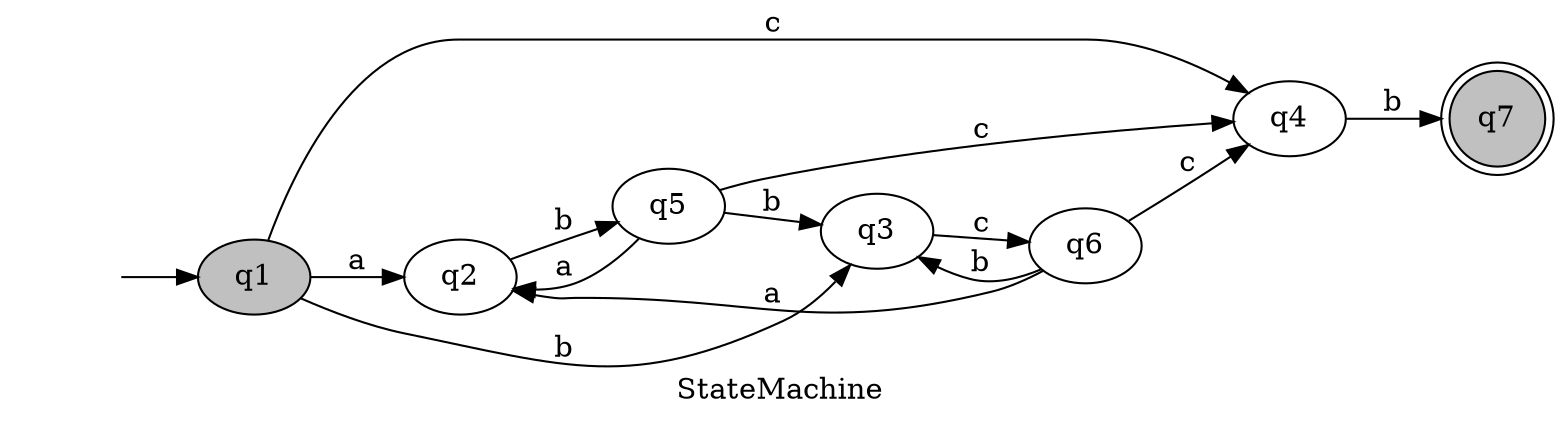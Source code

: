 digraph
{
    label = StateMachine
    rankdir=LR

    node [ fillcolor = white, style = filled ]

    "e6c174be-718d-42f7-995b-3f89abeeab95" [ label = "", style = invis ]
    q1 [ fillcolor = gray ]
    q7 [ fillcolor = gray, shape = doublecircle ]

    "e6c174be-718d-42f7-995b-3f89abeeab95" -> q1
    q1 -> q2 [ label = a ]
    q1 -> q3 [ label = b ]
    q1 -> q4 [ label = c ]
    q2 -> q5 [ label = b ]
    q3 -> q6 [ label = c ]
    q4 -> q7 [ label = b ]
    q5 -> q2 [ label = a ]
    q5 -> q3 [ label = b ]
    q5 -> q4 [ label = c ]
    q6 -> q2 [ label = a ]
    q6 -> q3 [ label = b ]
    q6 -> q4 [ label = c ]
}
